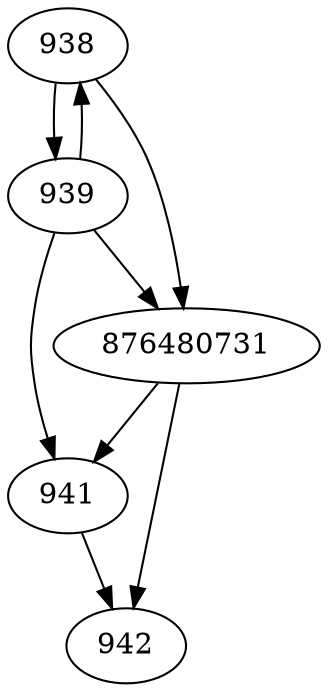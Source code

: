 strict digraph  {
938;
939;
941;
942;
876480731;
938 -> 876480731;
938 -> 939;
939 -> 938;
939 -> 876480731;
939 -> 941;
941 -> 942;
876480731 -> 941;
876480731 -> 942;
}
